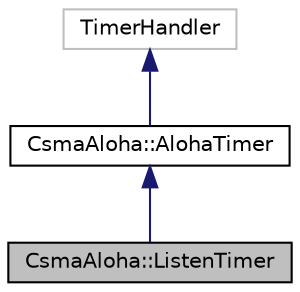 digraph "CsmaAloha::ListenTimer"
{
 // LATEX_PDF_SIZE
  edge [fontname="Helvetica",fontsize="10",labelfontname="Helvetica",labelfontsize="10"];
  node [fontname="Helvetica",fontsize="10",shape=record];
  Node1 [label="CsmaAloha::ListenTimer",height=0.2,width=0.4,color="black", fillcolor="grey75", style="filled", fontcolor="black",tooltip="Class used to handle the Listen Timer."];
  Node2 -> Node1 [dir="back",color="midnightblue",fontsize="10",style="solid",fontname="Helvetica"];
  Node2 [label="CsmaAloha::AlohaTimer",height=0.2,width=0.4,color="black", fillcolor="white", style="filled",URL="$classCsmaAloha_1_1AlohaTimer.html",tooltip="Class that describes the timers in the node."];
  Node3 -> Node2 [dir="back",color="midnightblue",fontsize="10",style="solid",fontname="Helvetica"];
  Node3 [label="TimerHandler",height=0.2,width=0.4,color="grey75", fillcolor="white", style="filled",tooltip=" "];
}
